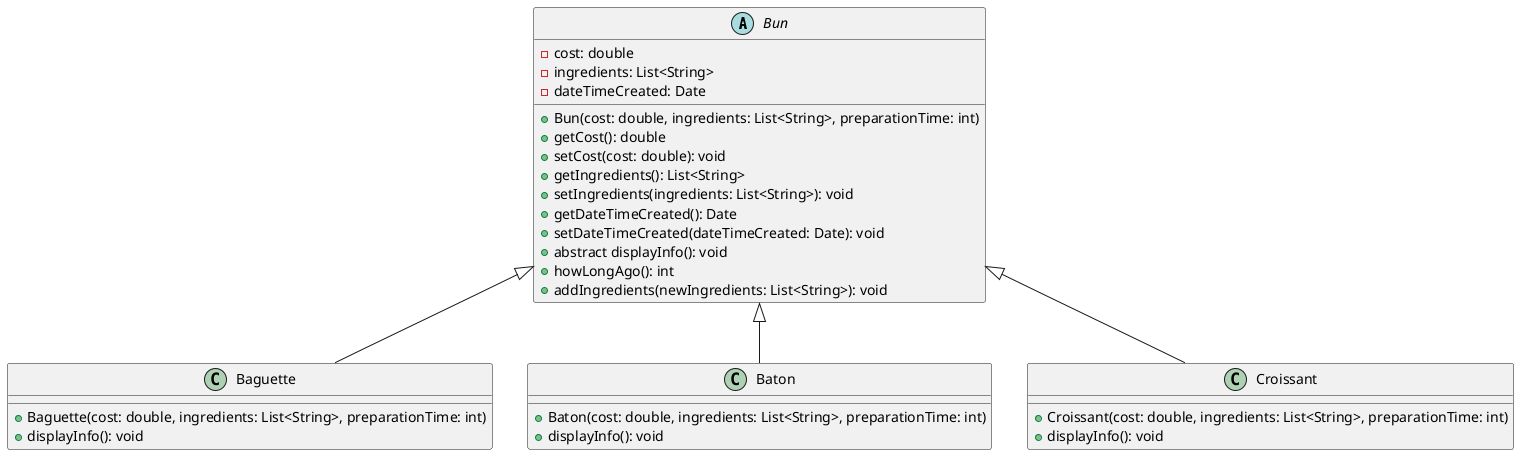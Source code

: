 @startuml

abstract class Bun {
  - cost: double
  - ingredients: List<String>
  - dateTimeCreated: Date

  + Bun(cost: double, ingredients: List<String>, preparationTime: int)
  + getCost(): double
  + setCost(cost: double): void
  + getIngredients(): List<String>
  + setIngredients(ingredients: List<String>): void
  + getDateTimeCreated(): Date
  + setDateTimeCreated(dateTimeCreated: Date): void
  + abstract displayInfo(): void
  + howLongAgo(): int
  + addIngredients(newIngredients: List<String>): void
}

class Baguette {
  + Baguette(cost: double, ingredients: List<String>, preparationTime: int)
  + displayInfo(): void
}

class Baton {
  + Baton(cost: double, ingredients: List<String>, preparationTime: int)
  + displayInfo(): void
}

class Croissant {
  + Croissant(cost: double, ingredients: List<String>, preparationTime: int)
  + displayInfo(): void
}

Bun <|-- Baguette
Bun <|-- Baton
Bun <|-- Croissant

@enduml
